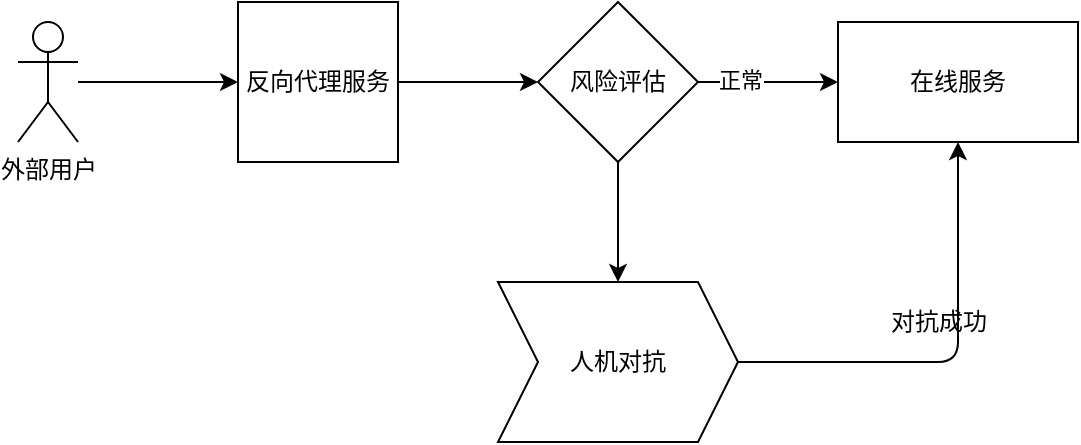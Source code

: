 <mxfile version="14.1.4" type="github">
  <diagram id="JvHWomXTufXELanwR_23" name="第 1 页">
    <mxGraphModel dx="1026" dy="500" grid="1" gridSize="10" guides="1" tooltips="1" connect="1" arrows="1" fold="1" page="1" pageScale="1" pageWidth="850" pageHeight="1100" math="0" shadow="0">
      <root>
        <mxCell id="0" />
        <mxCell id="1" parent="0" />
        <mxCell id="sVGBowNL3PxadWzg95NV-1" value="在线服务" style="rounded=0;whiteSpace=wrap;html=1;" vertex="1" parent="1">
          <mxGeometry x="520" y="170" width="120" height="60" as="geometry" />
        </mxCell>
        <mxCell id="sVGBowNL3PxadWzg95NV-2" value="外部用户" style="shape=umlActor;verticalLabelPosition=bottom;verticalAlign=top;html=1;outlineConnect=0;" vertex="1" parent="1">
          <mxGeometry x="110" y="170" width="30" height="60" as="geometry" />
        </mxCell>
        <mxCell id="sVGBowNL3PxadWzg95NV-9" value="" style="edgeStyle=orthogonalEdgeStyle;rounded=0;orthogonalLoop=1;jettySize=auto;html=1;" edge="1" parent="1" source="sVGBowNL3PxadWzg95NV-4" target="sVGBowNL3PxadWzg95NV-6">
          <mxGeometry relative="1" as="geometry" />
        </mxCell>
        <mxCell id="sVGBowNL3PxadWzg95NV-4" value="反向代理服务" style="whiteSpace=wrap;html=1;aspect=fixed;" vertex="1" parent="1">
          <mxGeometry x="220" y="160" width="80" height="80" as="geometry" />
        </mxCell>
        <mxCell id="sVGBowNL3PxadWzg95NV-5" value="" style="endArrow=classic;html=1;entryX=0;entryY=0.5;entryDx=0;entryDy=0;" edge="1" parent="1" source="sVGBowNL3PxadWzg95NV-2" target="sVGBowNL3PxadWzg95NV-4">
          <mxGeometry width="50" height="50" relative="1" as="geometry">
            <mxPoint x="400" y="290" as="sourcePoint" />
            <mxPoint x="450" y="240" as="targetPoint" />
          </mxGeometry>
        </mxCell>
        <mxCell id="sVGBowNL3PxadWzg95NV-10" value="" style="edgeStyle=orthogonalEdgeStyle;rounded=0;orthogonalLoop=1;jettySize=auto;html=1;" edge="1" parent="1" source="sVGBowNL3PxadWzg95NV-6" target="sVGBowNL3PxadWzg95NV-1">
          <mxGeometry relative="1" as="geometry" />
        </mxCell>
        <mxCell id="sVGBowNL3PxadWzg95NV-11" value="正常" style="edgeLabel;html=1;align=center;verticalAlign=middle;resizable=0;points=[];" vertex="1" connectable="0" parent="sVGBowNL3PxadWzg95NV-10">
          <mxGeometry x="-0.4" y="1" relative="1" as="geometry">
            <mxPoint as="offset" />
          </mxGeometry>
        </mxCell>
        <mxCell id="sVGBowNL3PxadWzg95NV-12" value="" style="edgeStyle=orthogonalEdgeStyle;rounded=0;orthogonalLoop=1;jettySize=auto;html=1;" edge="1" parent="1" source="sVGBowNL3PxadWzg95NV-6">
          <mxGeometry relative="1" as="geometry">
            <mxPoint x="410" y="300" as="targetPoint" />
          </mxGeometry>
        </mxCell>
        <mxCell id="sVGBowNL3PxadWzg95NV-6" value="&lt;div&gt;风险评估&lt;/div&gt;" style="rhombus;whiteSpace=wrap;html=1;" vertex="1" parent="1">
          <mxGeometry x="370" y="160" width="80" height="80" as="geometry" />
        </mxCell>
        <mxCell id="sVGBowNL3PxadWzg95NV-16" value="人机对抗" style="shape=step;perimeter=stepPerimeter;whiteSpace=wrap;html=1;fixedSize=1;" vertex="1" parent="1">
          <mxGeometry x="350" y="300" width="120" height="80" as="geometry" />
        </mxCell>
        <mxCell id="sVGBowNL3PxadWzg95NV-17" value="" style="edgeStyle=segmentEdgeStyle;endArrow=classic;html=1;entryX=0.5;entryY=1;entryDx=0;entryDy=0;" edge="1" parent="1" target="sVGBowNL3PxadWzg95NV-1">
          <mxGeometry width="50" height="50" relative="1" as="geometry">
            <mxPoint x="470" y="340" as="sourcePoint" />
            <mxPoint x="520" y="290" as="targetPoint" />
          </mxGeometry>
        </mxCell>
        <mxCell id="sVGBowNL3PxadWzg95NV-18" value="对抗成功" style="text;html=1;align=center;verticalAlign=middle;resizable=0;points=[];autosize=1;" vertex="1" parent="1">
          <mxGeometry x="540" y="310" width="60" height="20" as="geometry" />
        </mxCell>
      </root>
    </mxGraphModel>
  </diagram>
</mxfile>
